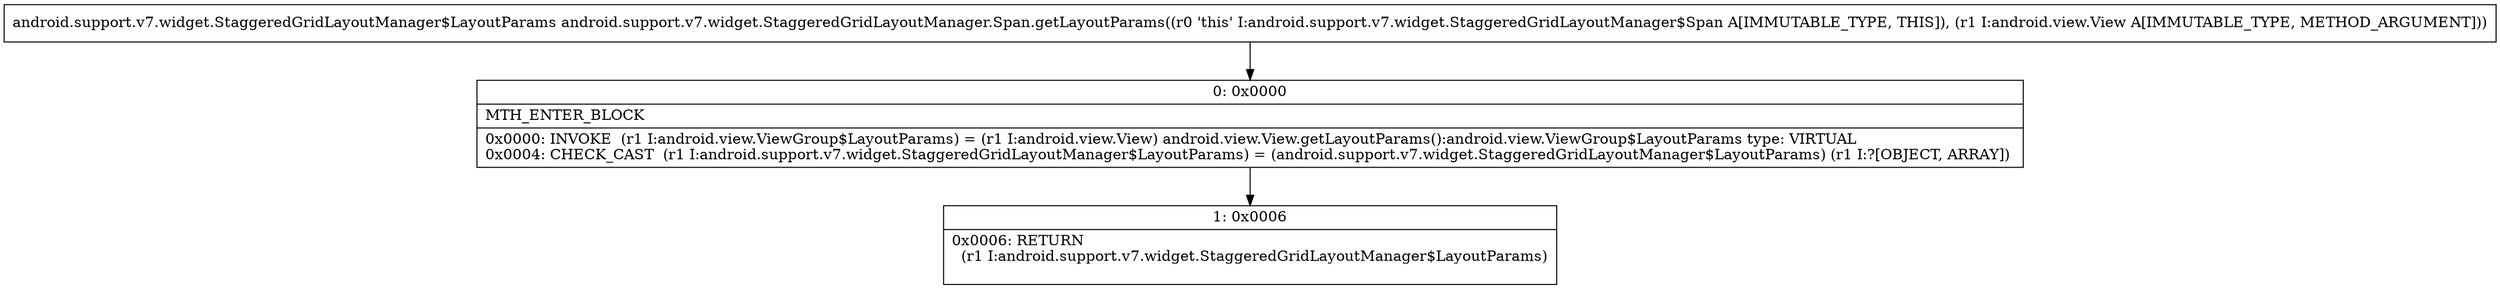 digraph "CFG forandroid.support.v7.widget.StaggeredGridLayoutManager.Span.getLayoutParams(Landroid\/view\/View;)Landroid\/support\/v7\/widget\/StaggeredGridLayoutManager$LayoutParams;" {
Node_0 [shape=record,label="{0\:\ 0x0000|MTH_ENTER_BLOCK\l|0x0000: INVOKE  (r1 I:android.view.ViewGroup$LayoutParams) = (r1 I:android.view.View) android.view.View.getLayoutParams():android.view.ViewGroup$LayoutParams type: VIRTUAL \l0x0004: CHECK_CAST  (r1 I:android.support.v7.widget.StaggeredGridLayoutManager$LayoutParams) = (android.support.v7.widget.StaggeredGridLayoutManager$LayoutParams) (r1 I:?[OBJECT, ARRAY]) \l}"];
Node_1 [shape=record,label="{1\:\ 0x0006|0x0006: RETURN  \l  (r1 I:android.support.v7.widget.StaggeredGridLayoutManager$LayoutParams)\l \l}"];
MethodNode[shape=record,label="{android.support.v7.widget.StaggeredGridLayoutManager$LayoutParams android.support.v7.widget.StaggeredGridLayoutManager.Span.getLayoutParams((r0 'this' I:android.support.v7.widget.StaggeredGridLayoutManager$Span A[IMMUTABLE_TYPE, THIS]), (r1 I:android.view.View A[IMMUTABLE_TYPE, METHOD_ARGUMENT])) }"];
MethodNode -> Node_0;
Node_0 -> Node_1;
}

